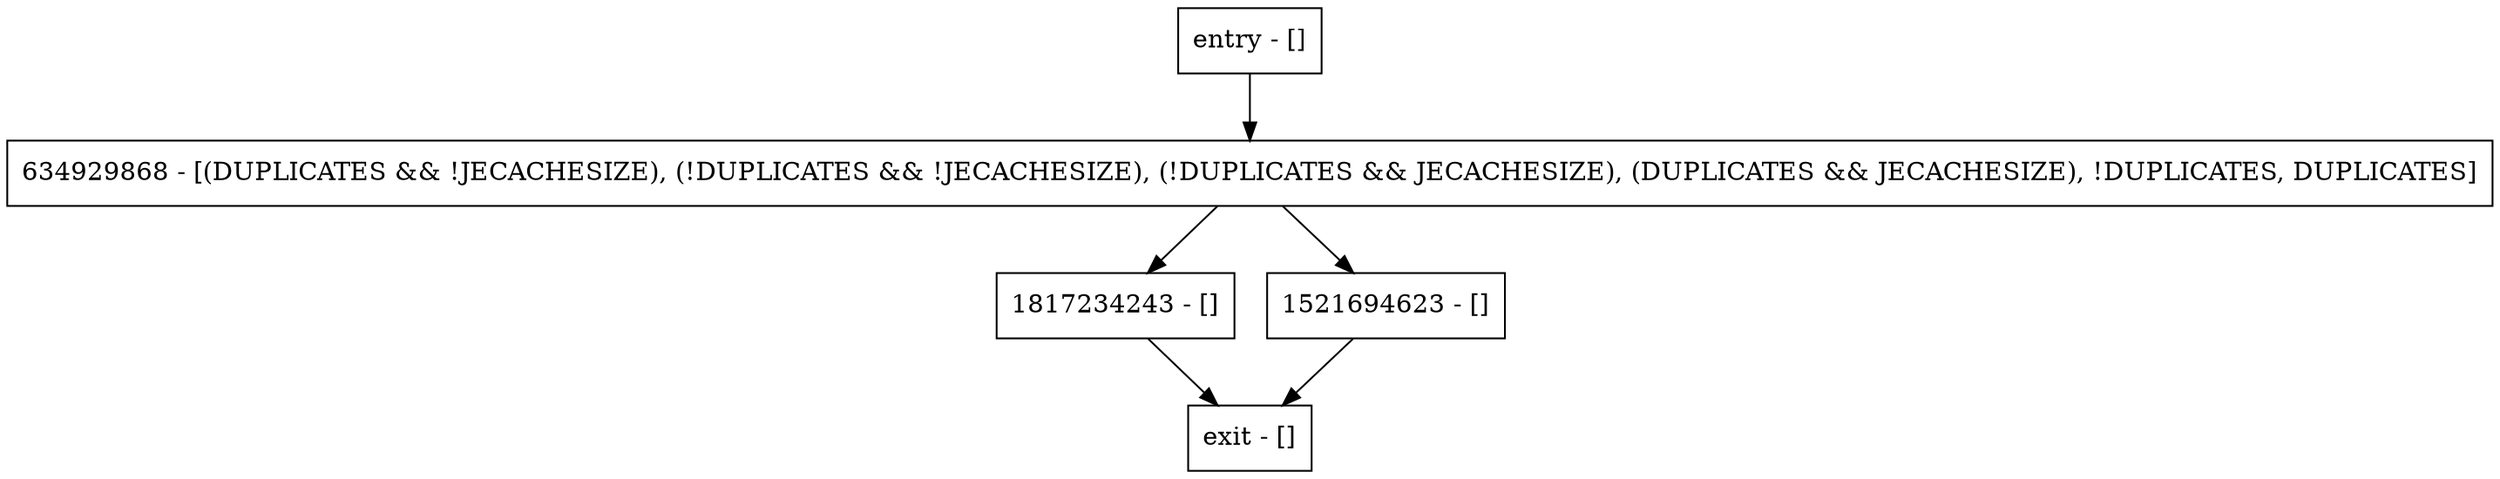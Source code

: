 digraph getDbType {
node [shape=record];
entry [label="entry - []"];
exit [label="exit - []"];
1817234243 [label="1817234243 - []"];
1521694623 [label="1521694623 - []"];
634929868 [label="634929868 - [(DUPLICATES && !JECACHESIZE), (!DUPLICATES && !JECACHESIZE), (!DUPLICATES && JECACHESIZE), (DUPLICATES && JECACHESIZE), !DUPLICATES, DUPLICATES]"];
entry;
exit;
entry -> 634929868;
1817234243 -> exit;
1521694623 -> exit;
634929868 -> 1817234243;
634929868 -> 1521694623;
}
